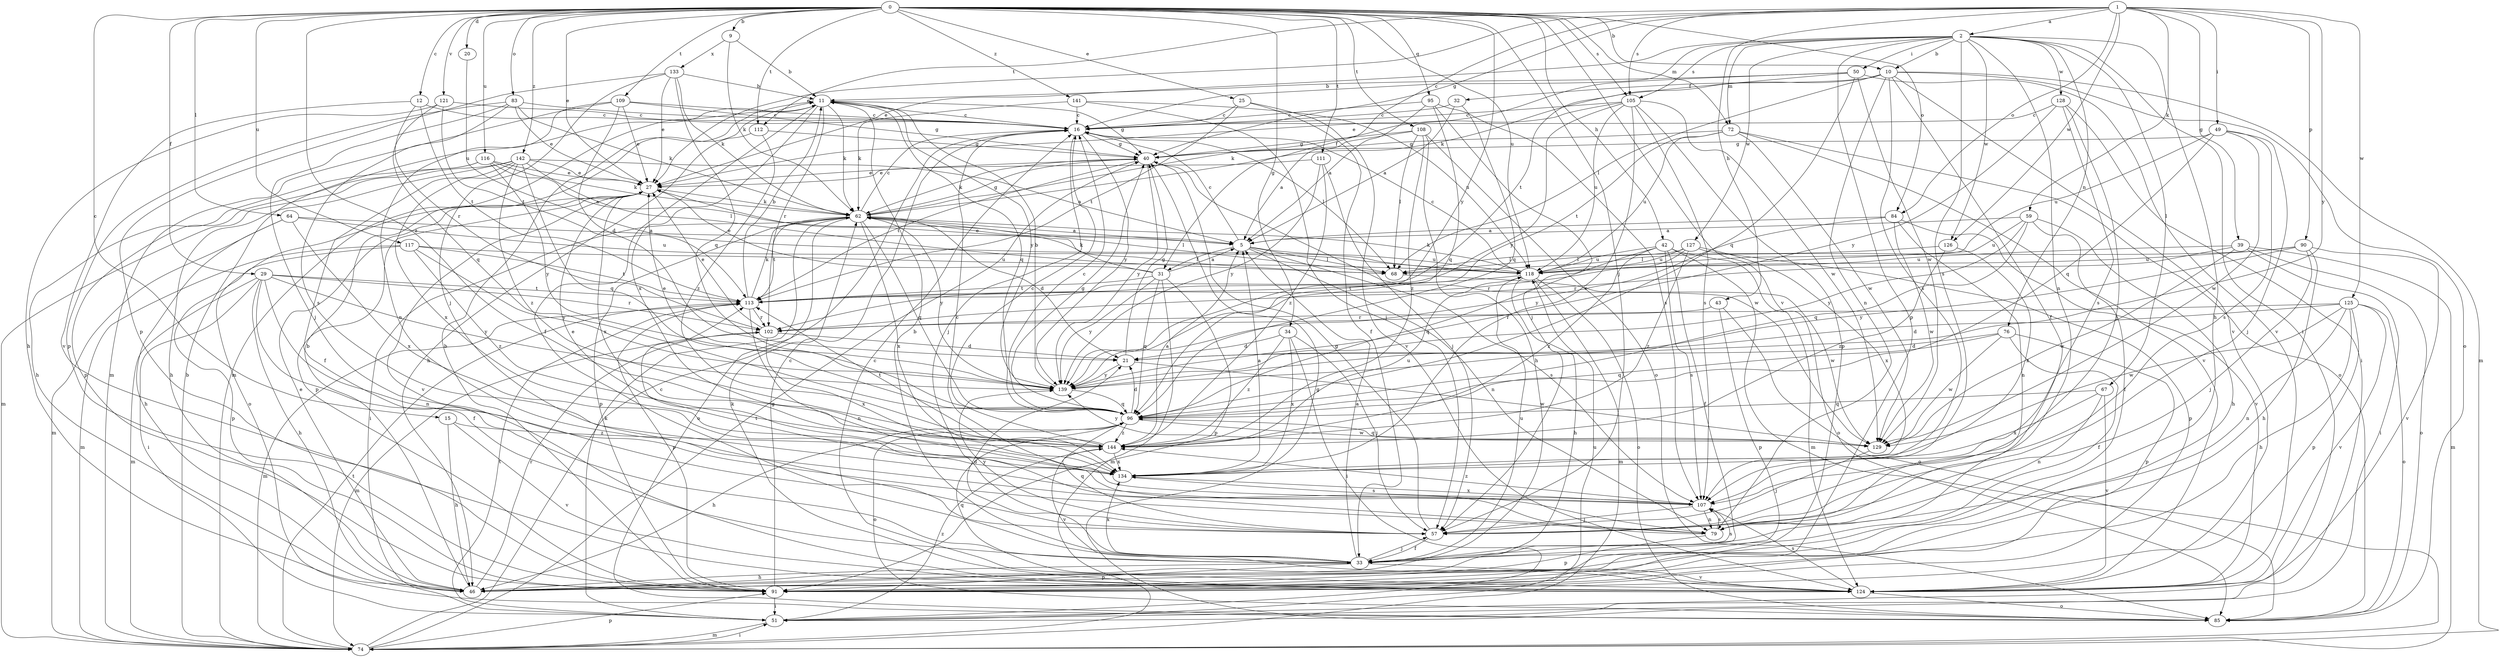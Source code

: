 strict digraph  {
0;
1;
2;
5;
9;
10;
11;
12;
15;
16;
20;
21;
25;
27;
29;
31;
32;
33;
34;
39;
40;
42;
43;
46;
49;
50;
51;
57;
59;
62;
64;
67;
68;
72;
74;
76;
79;
83;
84;
85;
90;
91;
95;
96;
102;
105;
107;
108;
109;
111;
112;
113;
116;
117;
118;
121;
124;
125;
126;
127;
128;
129;
133;
134;
139;
141;
142;
144;
0 -> 9  [label=b];
0 -> 10  [label=b];
0 -> 12  [label=c];
0 -> 15  [label=c];
0 -> 20  [label=d];
0 -> 25  [label=e];
0 -> 27  [label=e];
0 -> 29  [label=f];
0 -> 34  [label=g];
0 -> 42  [label=h];
0 -> 57  [label=j];
0 -> 64  [label=l];
0 -> 72  [label=m];
0 -> 83  [label=o];
0 -> 84  [label=o];
0 -> 95  [label=q];
0 -> 105  [label=s];
0 -> 108  [label=t];
0 -> 109  [label=t];
0 -> 111  [label=t];
0 -> 112  [label=t];
0 -> 116  [label=u];
0 -> 117  [label=u];
0 -> 118  [label=u];
0 -> 121  [label=v];
0 -> 124  [label=v];
0 -> 139  [label=y];
0 -> 141  [label=z];
0 -> 142  [label=z];
0 -> 144  [label=z];
1 -> 2  [label=a];
1 -> 27  [label=e];
1 -> 31  [label=f];
1 -> 39  [label=g];
1 -> 40  [label=g];
1 -> 43  [label=h];
1 -> 49  [label=i];
1 -> 59  [label=k];
1 -> 84  [label=o];
1 -> 90  [label=p];
1 -> 105  [label=s];
1 -> 112  [label=t];
1 -> 125  [label=w];
1 -> 126  [label=w];
1 -> 139  [label=y];
2 -> 10  [label=b];
2 -> 16  [label=c];
2 -> 27  [label=e];
2 -> 46  [label=h];
2 -> 50  [label=i];
2 -> 51  [label=i];
2 -> 67  [label=l];
2 -> 72  [label=m];
2 -> 76  [label=n];
2 -> 79  [label=n];
2 -> 91  [label=p];
2 -> 105  [label=s];
2 -> 107  [label=s];
2 -> 126  [label=w];
2 -> 127  [label=w];
2 -> 128  [label=w];
5 -> 16  [label=c];
5 -> 31  [label=f];
5 -> 68  [label=l];
5 -> 79  [label=n];
5 -> 107  [label=s];
5 -> 118  [label=u];
9 -> 11  [label=b];
9 -> 62  [label=k];
9 -> 133  [label=x];
10 -> 32  [label=f];
10 -> 33  [label=f];
10 -> 68  [label=l];
10 -> 74  [label=m];
10 -> 79  [label=n];
10 -> 85  [label=o];
10 -> 107  [label=s];
10 -> 113  [label=t];
10 -> 124  [label=v];
11 -> 16  [label=c];
11 -> 33  [label=f];
11 -> 40  [label=g];
11 -> 62  [label=k];
11 -> 74  [label=m];
11 -> 96  [label=q];
11 -> 102  [label=r];
11 -> 134  [label=x];
11 -> 139  [label=y];
12 -> 16  [label=c];
12 -> 102  [label=r];
12 -> 113  [label=t];
12 -> 124  [label=v];
15 -> 46  [label=h];
15 -> 124  [label=v];
15 -> 144  [label=z];
16 -> 40  [label=g];
16 -> 57  [label=j];
16 -> 68  [label=l];
16 -> 139  [label=y];
20 -> 118  [label=u];
21 -> 40  [label=g];
21 -> 129  [label=w];
21 -> 139  [label=y];
25 -> 16  [label=c];
25 -> 33  [label=f];
25 -> 113  [label=t];
25 -> 124  [label=v];
27 -> 62  [label=k];
27 -> 85  [label=o];
27 -> 91  [label=p];
27 -> 124  [label=v];
27 -> 134  [label=x];
29 -> 33  [label=f];
29 -> 46  [label=h];
29 -> 51  [label=i];
29 -> 74  [label=m];
29 -> 79  [label=n];
29 -> 102  [label=r];
29 -> 113  [label=t];
29 -> 139  [label=y];
31 -> 5  [label=a];
31 -> 27  [label=e];
31 -> 62  [label=k];
31 -> 74  [label=m];
31 -> 91  [label=p];
31 -> 96  [label=q];
31 -> 113  [label=t];
31 -> 139  [label=y];
32 -> 5  [label=a];
32 -> 16  [label=c];
32 -> 96  [label=q];
33 -> 5  [label=a];
33 -> 11  [label=b];
33 -> 21  [label=d];
33 -> 46  [label=h];
33 -> 57  [label=j];
33 -> 91  [label=p];
33 -> 107  [label=s];
33 -> 118  [label=u];
33 -> 124  [label=v];
33 -> 134  [label=x];
34 -> 21  [label=d];
34 -> 51  [label=i];
34 -> 57  [label=j];
34 -> 134  [label=x];
34 -> 144  [label=z];
39 -> 51  [label=i];
39 -> 74  [label=m];
39 -> 85  [label=o];
39 -> 102  [label=r];
39 -> 118  [label=u];
39 -> 129  [label=w];
40 -> 27  [label=e];
40 -> 62  [label=k];
40 -> 113  [label=t];
40 -> 129  [label=w];
40 -> 139  [label=y];
42 -> 33  [label=f];
42 -> 74  [label=m];
42 -> 85  [label=o];
42 -> 96  [label=q];
42 -> 107  [label=s];
42 -> 118  [label=u];
42 -> 144  [label=z];
43 -> 85  [label=o];
43 -> 91  [label=p];
43 -> 102  [label=r];
46 -> 11  [label=b];
46 -> 27  [label=e];
46 -> 102  [label=r];
49 -> 40  [label=g];
49 -> 57  [label=j];
49 -> 96  [label=q];
49 -> 107  [label=s];
49 -> 118  [label=u];
49 -> 129  [label=w];
50 -> 11  [label=b];
50 -> 27  [label=e];
50 -> 62  [label=k];
50 -> 96  [label=q];
50 -> 124  [label=v];
50 -> 129  [label=w];
51 -> 62  [label=k];
51 -> 74  [label=m];
51 -> 113  [label=t];
51 -> 118  [label=u];
51 -> 144  [label=z];
57 -> 33  [label=f];
57 -> 40  [label=g];
57 -> 96  [label=q];
57 -> 139  [label=y];
59 -> 5  [label=a];
59 -> 33  [label=f];
59 -> 46  [label=h];
59 -> 96  [label=q];
59 -> 118  [label=u];
59 -> 139  [label=y];
62 -> 5  [label=a];
62 -> 16  [label=c];
62 -> 21  [label=d];
62 -> 40  [label=g];
62 -> 51  [label=i];
62 -> 68  [label=l];
62 -> 85  [label=o];
62 -> 91  [label=p];
62 -> 96  [label=q];
62 -> 113  [label=t];
62 -> 134  [label=x];
62 -> 139  [label=y];
64 -> 5  [label=a];
64 -> 46  [label=h];
64 -> 74  [label=m];
64 -> 118  [label=u];
64 -> 134  [label=x];
67 -> 79  [label=n];
67 -> 96  [label=q];
67 -> 124  [label=v];
67 -> 134  [label=x];
68 -> 27  [label=e];
68 -> 129  [label=w];
72 -> 40  [label=g];
72 -> 85  [label=o];
72 -> 113  [label=t];
72 -> 118  [label=u];
72 -> 124  [label=v];
72 -> 129  [label=w];
74 -> 11  [label=b];
74 -> 16  [label=c];
74 -> 40  [label=g];
74 -> 51  [label=i];
74 -> 91  [label=p];
74 -> 113  [label=t];
76 -> 21  [label=d];
76 -> 33  [label=f];
76 -> 91  [label=p];
76 -> 96  [label=q];
76 -> 129  [label=w];
79 -> 91  [label=p];
79 -> 107  [label=s];
79 -> 113  [label=t];
83 -> 16  [label=c];
83 -> 27  [label=e];
83 -> 57  [label=j];
83 -> 62  [label=k];
83 -> 91  [label=p];
83 -> 107  [label=s];
84 -> 5  [label=a];
84 -> 79  [label=n];
84 -> 124  [label=v];
84 -> 129  [label=w];
84 -> 139  [label=y];
85 -> 40  [label=g];
90 -> 46  [label=h];
90 -> 57  [label=j];
90 -> 68  [label=l];
90 -> 118  [label=u];
90 -> 124  [label=v];
90 -> 139  [label=y];
91 -> 11  [label=b];
91 -> 16  [label=c];
91 -> 51  [label=i];
95 -> 5  [label=a];
95 -> 16  [label=c];
95 -> 57  [label=j];
95 -> 96  [label=q];
95 -> 107  [label=s];
96 -> 16  [label=c];
96 -> 21  [label=d];
96 -> 40  [label=g];
96 -> 46  [label=h];
96 -> 85  [label=o];
96 -> 129  [label=w];
96 -> 144  [label=z];
102 -> 21  [label=d];
102 -> 27  [label=e];
102 -> 74  [label=m];
102 -> 134  [label=x];
105 -> 16  [label=c];
105 -> 62  [label=k];
105 -> 91  [label=p];
105 -> 107  [label=s];
105 -> 118  [label=u];
105 -> 129  [label=w];
105 -> 134  [label=x];
105 -> 139  [label=y];
107 -> 16  [label=c];
107 -> 57  [label=j];
107 -> 79  [label=n];
107 -> 134  [label=x];
107 -> 144  [label=z];
108 -> 5  [label=a];
108 -> 40  [label=g];
108 -> 46  [label=h];
108 -> 68  [label=l];
108 -> 85  [label=o];
108 -> 144  [label=z];
109 -> 16  [label=c];
109 -> 21  [label=d];
109 -> 27  [label=e];
109 -> 40  [label=g];
109 -> 74  [label=m];
109 -> 79  [label=n];
111 -> 27  [label=e];
111 -> 57  [label=j];
111 -> 139  [label=y];
111 -> 144  [label=z];
112 -> 40  [label=g];
112 -> 46  [label=h];
112 -> 144  [label=z];
113 -> 11  [label=b];
113 -> 62  [label=k];
113 -> 74  [label=m];
113 -> 79  [label=n];
113 -> 91  [label=p];
113 -> 102  [label=r];
116 -> 5  [label=a];
116 -> 27  [label=e];
116 -> 46  [label=h];
116 -> 62  [label=k];
116 -> 91  [label=p];
116 -> 139  [label=y];
117 -> 74  [label=m];
117 -> 91  [label=p];
117 -> 113  [label=t];
117 -> 118  [label=u];
117 -> 139  [label=y];
117 -> 144  [label=z];
118 -> 16  [label=c];
118 -> 46  [label=h];
118 -> 62  [label=k];
118 -> 74  [label=m];
118 -> 85  [label=o];
118 -> 113  [label=t];
121 -> 16  [label=c];
121 -> 46  [label=h];
121 -> 96  [label=q];
121 -> 113  [label=t];
124 -> 16  [label=c];
124 -> 62  [label=k];
124 -> 85  [label=o];
124 -> 96  [label=q];
124 -> 107  [label=s];
125 -> 21  [label=d];
125 -> 46  [label=h];
125 -> 79  [label=n];
125 -> 85  [label=o];
125 -> 91  [label=p];
125 -> 102  [label=r];
125 -> 124  [label=v];
125 -> 129  [label=w];
126 -> 68  [label=l];
126 -> 134  [label=x];
126 -> 144  [label=z];
127 -> 68  [label=l];
127 -> 91  [label=p];
127 -> 102  [label=r];
127 -> 118  [label=u];
127 -> 134  [label=x];
127 -> 144  [label=z];
128 -> 16  [label=c];
128 -> 51  [label=i];
128 -> 57  [label=j];
128 -> 107  [label=s];
128 -> 139  [label=y];
129 -> 57  [label=j];
129 -> 96  [label=q];
129 -> 139  [label=y];
133 -> 11  [label=b];
133 -> 27  [label=e];
133 -> 57  [label=j];
133 -> 62  [label=k];
133 -> 91  [label=p];
133 -> 96  [label=q];
134 -> 5  [label=a];
134 -> 27  [label=e];
134 -> 107  [label=s];
139 -> 11  [label=b];
139 -> 27  [label=e];
139 -> 96  [label=q];
141 -> 16  [label=c];
141 -> 57  [label=j];
141 -> 62  [label=k];
141 -> 118  [label=u];
142 -> 5  [label=a];
142 -> 27  [label=e];
142 -> 33  [label=f];
142 -> 46  [label=h];
142 -> 68  [label=l];
142 -> 74  [label=m];
142 -> 96  [label=q];
142 -> 134  [label=x];
142 -> 144  [label=z];
144 -> 5  [label=a];
144 -> 16  [label=c];
144 -> 113  [label=t];
144 -> 118  [label=u];
144 -> 124  [label=v];
144 -> 134  [label=x];
}
